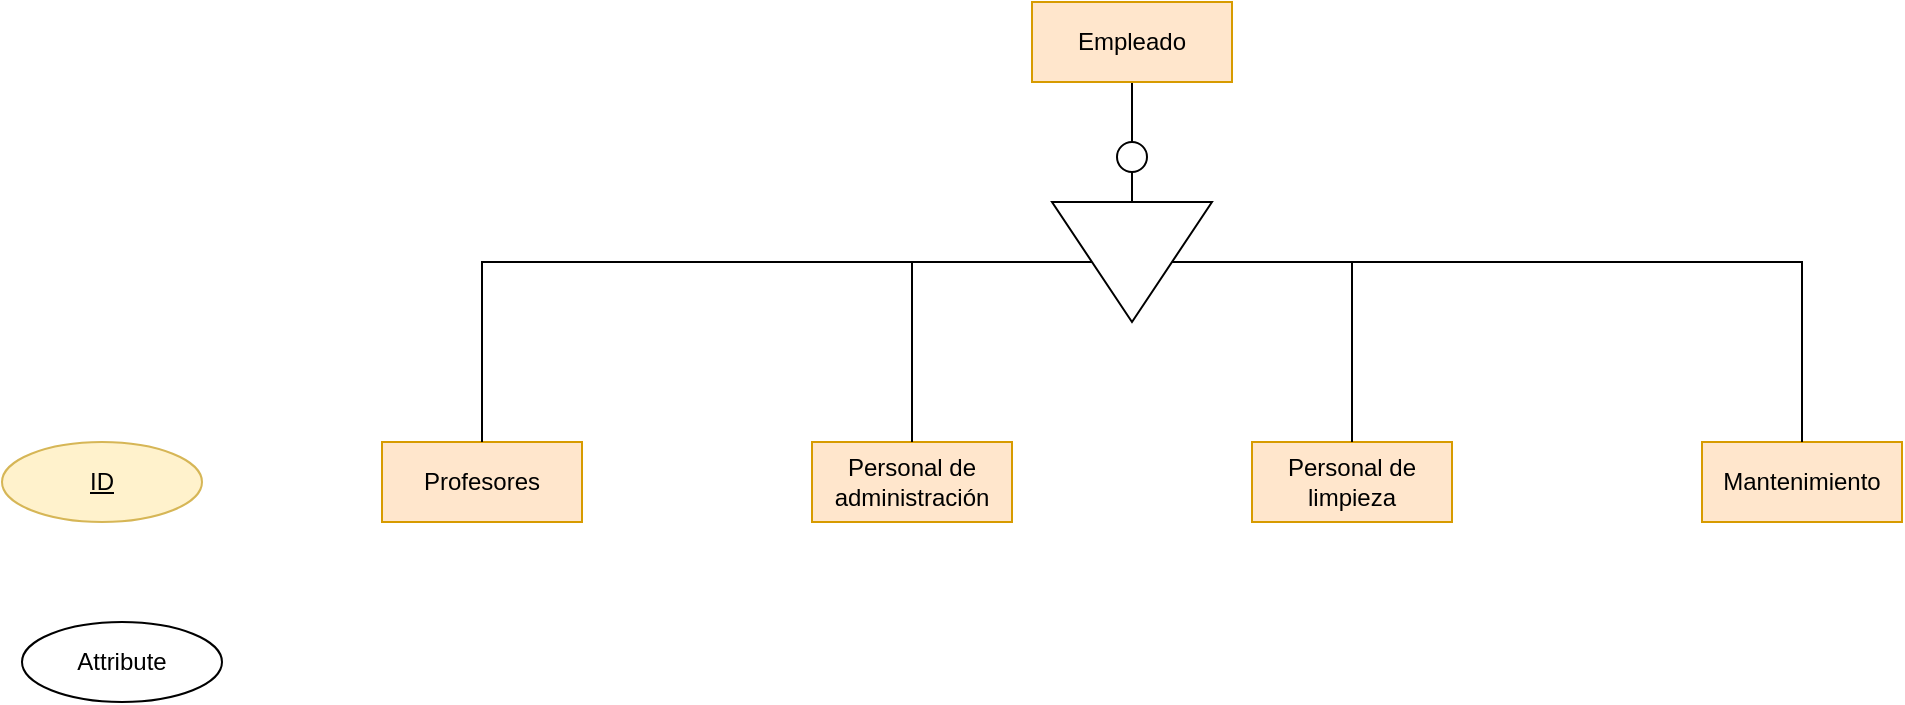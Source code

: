 <mxfile version="22.0.4" type="github">
  <diagram name="Page-1" id="W5mbrO7OpuzhUWkxqL1K">
    <mxGraphModel dx="2284" dy="795" grid="1" gridSize="10" guides="1" tooltips="1" connect="1" arrows="1" fold="1" page="1" pageScale="1" pageWidth="850" pageHeight="1100" math="0" shadow="0">
      <root>
        <mxCell id="0" />
        <mxCell id="1" parent="0" />
        <mxCell id="KsnkNuso38xR1FnwHKLN-16" style="edgeStyle=orthogonalEdgeStyle;rounded=0;orthogonalLoop=1;jettySize=auto;html=1;entryX=0;entryY=0.5;entryDx=0;entryDy=0;endArrow=none;endFill=0;" edge="1" parent="1" source="KsnkNuso38xR1FnwHKLN-1" target="KsnkNuso38xR1FnwHKLN-15">
          <mxGeometry relative="1" as="geometry" />
        </mxCell>
        <mxCell id="KsnkNuso38xR1FnwHKLN-1" value="Empleado" style="whiteSpace=wrap;html=1;align=center;fillColor=#ffe6cc;strokeColor=#d79b00;" vertex="1" parent="1">
          <mxGeometry x="325" y="260" width="100" height="40" as="geometry" />
        </mxCell>
        <mxCell id="KsnkNuso38xR1FnwHKLN-2" value="Personal de administración" style="whiteSpace=wrap;html=1;align=center;fillColor=#ffe6cc;strokeColor=#d79b00;" vertex="1" parent="1">
          <mxGeometry x="215" y="480" width="100" height="40" as="geometry" />
        </mxCell>
        <mxCell id="KsnkNuso38xR1FnwHKLN-3" value="Profesores" style="whiteSpace=wrap;html=1;align=center;fillColor=#ffe6cc;strokeColor=#d79b00;" vertex="1" parent="1">
          <mxGeometry y="480" width="100" height="40" as="geometry" />
        </mxCell>
        <mxCell id="KsnkNuso38xR1FnwHKLN-4" value="Personal de limpieza" style="whiteSpace=wrap;html=1;align=center;fillColor=#ffe6cc;strokeColor=#d79b00;" vertex="1" parent="1">
          <mxGeometry x="435" y="480" width="100" height="40" as="geometry" />
        </mxCell>
        <mxCell id="KsnkNuso38xR1FnwHKLN-5" value="Mantenimiento" style="whiteSpace=wrap;html=1;align=center;fillColor=#ffe6cc;strokeColor=#d79b00;" vertex="1" parent="1">
          <mxGeometry x="660" y="480" width="100" height="40" as="geometry" />
        </mxCell>
        <mxCell id="KsnkNuso38xR1FnwHKLN-12" value="ID" style="ellipse;whiteSpace=wrap;html=1;align=center;fontStyle=4;fillColor=#fff2cc;strokeColor=#d6b656;" vertex="1" parent="1">
          <mxGeometry x="-190" y="480" width="100" height="40" as="geometry" />
        </mxCell>
        <mxCell id="KsnkNuso38xR1FnwHKLN-14" value="Attribute" style="ellipse;whiteSpace=wrap;html=1;align=center;" vertex="1" parent="1">
          <mxGeometry x="-180" y="570" width="100" height="40" as="geometry" />
        </mxCell>
        <mxCell id="KsnkNuso38xR1FnwHKLN-17" style="edgeStyle=orthogonalEdgeStyle;rounded=0;orthogonalLoop=1;jettySize=auto;html=1;exitX=0.5;exitY=1;exitDx=0;exitDy=0;entryX=0.5;entryY=0;entryDx=0;entryDy=0;endArrow=none;endFill=0;" edge="1" parent="1" source="KsnkNuso38xR1FnwHKLN-15" target="KsnkNuso38xR1FnwHKLN-3">
          <mxGeometry relative="1" as="geometry" />
        </mxCell>
        <mxCell id="KsnkNuso38xR1FnwHKLN-18" style="edgeStyle=orthogonalEdgeStyle;rounded=0;orthogonalLoop=1;jettySize=auto;html=1;endArrow=none;endFill=0;" edge="1" parent="1" source="KsnkNuso38xR1FnwHKLN-15" target="KsnkNuso38xR1FnwHKLN-2">
          <mxGeometry relative="1" as="geometry" />
        </mxCell>
        <mxCell id="KsnkNuso38xR1FnwHKLN-19" style="edgeStyle=orthogonalEdgeStyle;rounded=0;orthogonalLoop=1;jettySize=auto;html=1;entryX=0.5;entryY=0;entryDx=0;entryDy=0;endArrow=none;endFill=0;" edge="1" parent="1" source="KsnkNuso38xR1FnwHKLN-15" target="KsnkNuso38xR1FnwHKLN-4">
          <mxGeometry relative="1" as="geometry" />
        </mxCell>
        <mxCell id="KsnkNuso38xR1FnwHKLN-20" style="edgeStyle=orthogonalEdgeStyle;rounded=0;orthogonalLoop=1;jettySize=auto;html=1;entryX=0.5;entryY=0;entryDx=0;entryDy=0;endArrow=none;endFill=0;" edge="1" parent="1" source="KsnkNuso38xR1FnwHKLN-15" target="KsnkNuso38xR1FnwHKLN-5">
          <mxGeometry relative="1" as="geometry" />
        </mxCell>
        <mxCell id="KsnkNuso38xR1FnwHKLN-15" value="" style="triangle;whiteSpace=wrap;html=1;rotation=90;" vertex="1" parent="1">
          <mxGeometry x="345" y="350" width="60" height="80" as="geometry" />
        </mxCell>
        <mxCell id="KsnkNuso38xR1FnwHKLN-30" value="" style="ellipse;whiteSpace=wrap;html=1;aspect=fixed;" vertex="1" parent="1">
          <mxGeometry x="367.5" y="330" width="15" height="15" as="geometry" />
        </mxCell>
      </root>
    </mxGraphModel>
  </diagram>
</mxfile>

